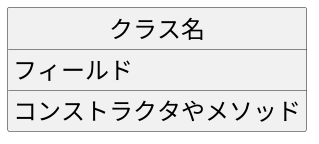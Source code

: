 @startuml
skinparam classAttributeIconSize 0
skinparam monochrome true
skinparam classFontSize 24
skinparam classFontName BIZ-UDPGothic-B
skinparam classAttributeFontSize 24
skinparam classAttributeFontName BIZ-UDPGothic-B
skinparam shadowing false
hide circle


class クラス名 {
 フィールド
 __
 コンストラクタやメソッド
 }


@enduml